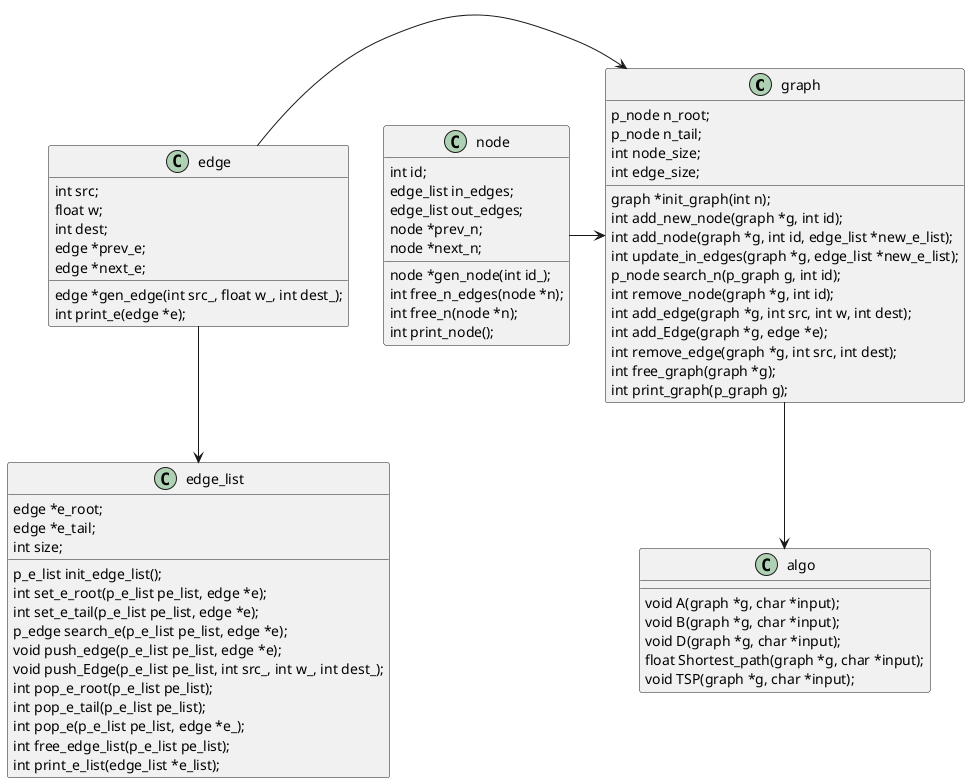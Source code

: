 @startuml

'graph -> edge_list
'graph -> node_list
'node_list --> node
'edge_list --> edge
'algo --> graph

graph --> algo
edge -> graph
edge --> edge_list
node -> graph


class graph{
p_node n_root;
p_node n_tail;
int node_size;
int edge_size;
graph *init_graph(int n);
int add_new_node(graph *g, int id);
int add_node(graph *g, int id, edge_list *new_e_list);
int update_in_edges(graph *g, edge_list *new_e_list);
p_node search_n(p_graph g, int id);
int remove_node(graph *g, int id);
int add_edge(graph *g, int src, int w, int dest);
int add_Edge(graph *g, edge *e);
int remove_edge(graph *g, int src, int dest);
int free_graph(graph *g);
int print_graph(p_graph g);
}

class edge{
int src;
float w;
int dest;
edge *prev_e;
edge *next_e;
edge *gen_edge(int src_, float w_, int dest_);
int print_e(edge *e);
}

class node{
int id;
edge_list in_edges;
edge_list out_edges;
node *prev_n;
node *next_n;
node *gen_node(int id_);
int free_n_edges(node *n);
int free_n(node *n);
int print_node();
}

class algo{
void A(graph *g, char *input);
void B(graph *g, char *input);
void D(graph *g, char *input);
float Shortest_path(graph *g, char *input);
void TSP(graph *g, char *input);
}

class edge_list{
edge *e_root;
edge *e_tail;
int size;
p_e_list init_edge_list();
int set_e_root(p_e_list pe_list, edge *e);
int set_e_tail(p_e_list pe_list, edge *e);
p_edge search_e(p_e_list pe_list, edge *e);
void push_edge(p_e_list pe_list, edge *e);
void push_Edge(p_e_list pe_list, int src_, int w_, int dest_);
int pop_e_root(p_e_list pe_list);
int pop_e_tail(p_e_list pe_list);
int pop_e(p_e_list pe_list, edge *e_);
int free_edge_list(p_e_list pe_list);
int print_e_list(edge_list *e_list);
}


'class ?node_list?{
'node *n_root;
'node *n_tail;
'int size;
'int init_node_list(node_list *n_list);
'int set_n_root(node *n);
'int set_n_tail(node *n);
'int add_node(node_list *n_list, int id_);
'int remove_node(node_list *n_list, int id_);
'int free_node_list(node_list *n_list);
'}

@enduml